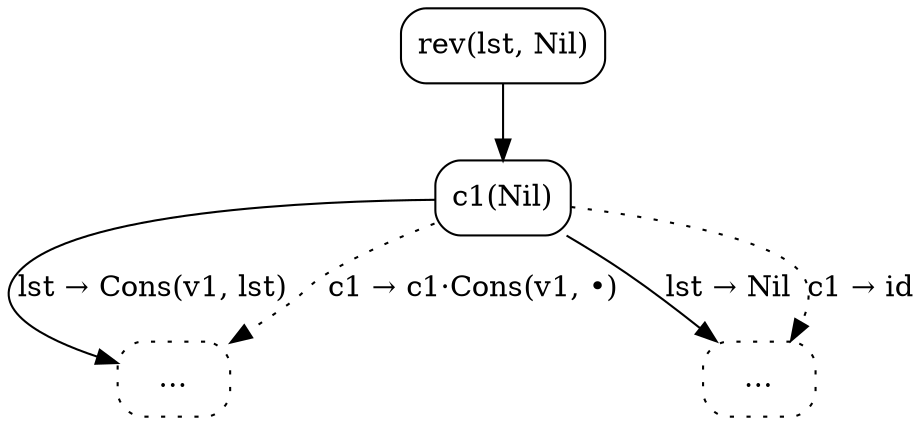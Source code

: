 digraph {
  node [shape=box, style=rounded];

  C0 [label="rev(lst, Nil)"];
  G1 [label="c1(Nil)"];
  C0 -> G1;
  C1 [label="…", style="rounded,dotted"];
  G1 -> C1 [label="lst → Cons(v1, lst)"];
  G1 -> C1 [label="c1 → c1·Cons(v1, •)", style=dotted];
  C2 [label="…", style="rounded,dotted"];
  G1 -> C2 [label="lst → Nil"];
  G1 -> C2 [label="c1 → id", style=dotted];
}
